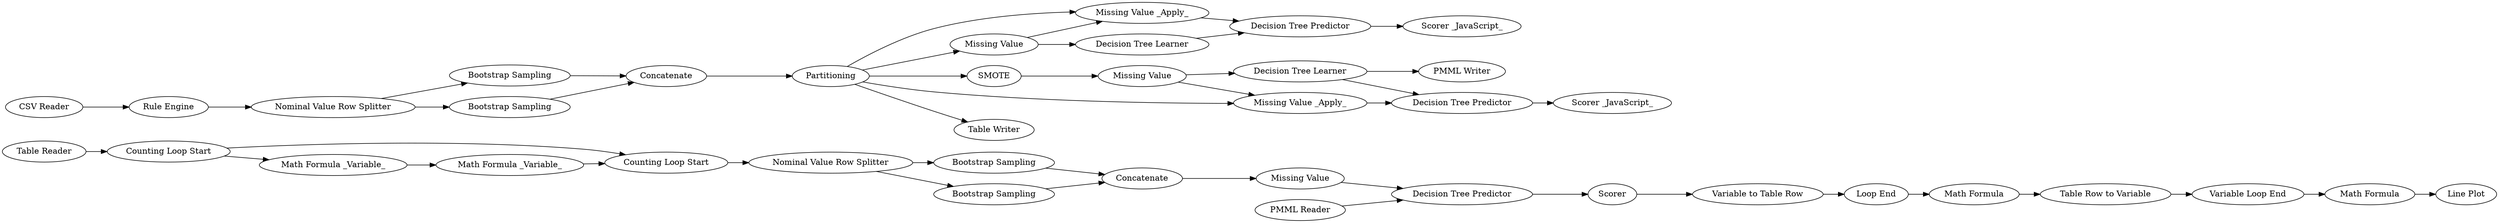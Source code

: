 digraph {
	"-2277785266492311048_188" [label="Loop End"]
	"-2277785266492311048_179" [label="Table Reader"]
	"-2277785266492311048_127" [label="Bootstrap Sampling"]
	"-2277785266492311048_129" [label=Concatenate]
	"-2277785266492311048_187" [label="Counting Loop Start"]
	"-2277785266492311048_140" [label=Concatenate]
	"-2277785266492311048_146" [label="Decision Tree Predictor"]
	"-2277785266492311048_150" [label="Nominal Value Row Splitter"]
	"-2277785266492311048_178" [label="PMML Writer"]
	"-2277785266492311048_183" [label="Table Row to Variable"]
	"-2277785266492311048_131" [label="Missing Value"]
	"-2277785266492311048_138" [label="Scorer _JavaScript_"]
	"-2277785266492311048_186" [label="Counting Loop Start"]
	"-2277785266492311048_147" [label="Bootstrap Sampling"]
	"-2277785266492311048_115" [label="Missing Value _Apply_"]
	"-2277785266492311048_160" [label="Math Formula"]
	"-2277785266492311048_173" [label="Missing Value"]
	"-2277785266492311048_185" [label="CSV Reader"]
	"-2277785266492311048_189" [label="Line Plot"]
	"3839166153906955236_153" [label="Math Formula _Variable_"]
	"-2277785266492311048_149" [label="Bootstrap Sampling"]
	"-2277785266492311048_124" [label="Decision Tree Predictor"]
	"3839166153906955236_152" [label="Math Formula _Variable_"]
	"-2277785266492311048_117" [label="Missing Value"]
	"-2277785266492311048_182" [label="Variable to Table Row"]
	"-2277785266492311048_96" [label="Rule Engine"]
	"-2277785266492311048_181" [label=Scorer]
	"-2277785266492311048_126" [label="Nominal Value Row Splitter"]
	"-2277785266492311048_137" [label="Scorer _JavaScript_"]
	"-2277785266492311048_120" [label=Partitioning]
	"-2277785266492311048_136" [label=SMOTE]
	"-2277785266492311048_184" [label="Variable Loop End"]
	"-2277785266492311048_123" [label="Decision Tree Learner"]
	"-2277785266492311048_130" [label="Decision Tree Learner"]
	"-2277785266492311048_168" [label="Math Formula"]
	"-2277785266492311048_135" [label="Missing Value _Apply_"]
	"-2277785266492311048_177" [label="Table Writer"]
	"-2277785266492311048_180" [label="PMML Reader"]
	"-2277785266492311048_128" [label="Bootstrap Sampling"]
	"-2277785266492311048_132" [label="Decision Tree Predictor"]
	"-2277785266492311048_136" -> "-2277785266492311048_131"
	"-2277785266492311048_173" -> "-2277785266492311048_146"
	"-2277785266492311048_168" -> "-2277785266492311048_189"
	"-2277785266492311048_187" -> "-2277785266492311048_150"
	"-2277785266492311048_129" -> "-2277785266492311048_120"
	"-2277785266492311048_188" -> "-2277785266492311048_160"
	"-2277785266492311048_115" -> "-2277785266492311048_124"
	"-2277785266492311048_126" -> "-2277785266492311048_127"
	"-2277785266492311048_131" -> "-2277785266492311048_130"
	"-2277785266492311048_120" -> "-2277785266492311048_117"
	"-2277785266492311048_126" -> "-2277785266492311048_128"
	"3839166153906955236_153" -> "-2277785266492311048_187"
	"-2277785266492311048_96" -> "-2277785266492311048_126"
	"-2277785266492311048_182" -> "-2277785266492311048_188"
	"-2277785266492311048_130" -> "-2277785266492311048_132"
	"-2277785266492311048_127" -> "-2277785266492311048_129"
	"-2277785266492311048_147" -> "-2277785266492311048_140"
	"-2277785266492311048_117" -> "-2277785266492311048_123"
	"-2277785266492311048_124" -> "-2277785266492311048_137"
	"-2277785266492311048_123" -> "-2277785266492311048_124"
	"-2277785266492311048_183" -> "-2277785266492311048_184"
	"-2277785266492311048_135" -> "-2277785266492311048_132"
	"-2277785266492311048_146" -> "-2277785266492311048_181"
	"-2277785266492311048_186" -> "-2277785266492311048_187"
	"-2277785266492311048_184" -> "-2277785266492311048_168"
	"-2277785266492311048_117" -> "-2277785266492311048_115"
	"-2277785266492311048_140" -> "-2277785266492311048_173"
	"-2277785266492311048_120" -> "-2277785266492311048_136"
	"3839166153906955236_152" -> "3839166153906955236_153"
	"-2277785266492311048_179" -> "-2277785266492311048_186"
	"-2277785266492311048_120" -> "-2277785266492311048_177"
	"-2277785266492311048_150" -> "-2277785266492311048_149"
	"-2277785266492311048_185" -> "-2277785266492311048_96"
	"-2277785266492311048_180" -> "-2277785266492311048_146"
	"-2277785266492311048_130" -> "-2277785266492311048_178"
	"-2277785266492311048_160" -> "-2277785266492311048_183"
	"-2277785266492311048_186" -> "3839166153906955236_152"
	"-2277785266492311048_132" -> "-2277785266492311048_138"
	"-2277785266492311048_150" -> "-2277785266492311048_147"
	"-2277785266492311048_128" -> "-2277785266492311048_129"
	"-2277785266492311048_181" -> "-2277785266492311048_182"
	"-2277785266492311048_120" -> "-2277785266492311048_115"
	"-2277785266492311048_131" -> "-2277785266492311048_135"
	"-2277785266492311048_149" -> "-2277785266492311048_140"
	"-2277785266492311048_120" -> "-2277785266492311048_135"
	rankdir=LR
}
